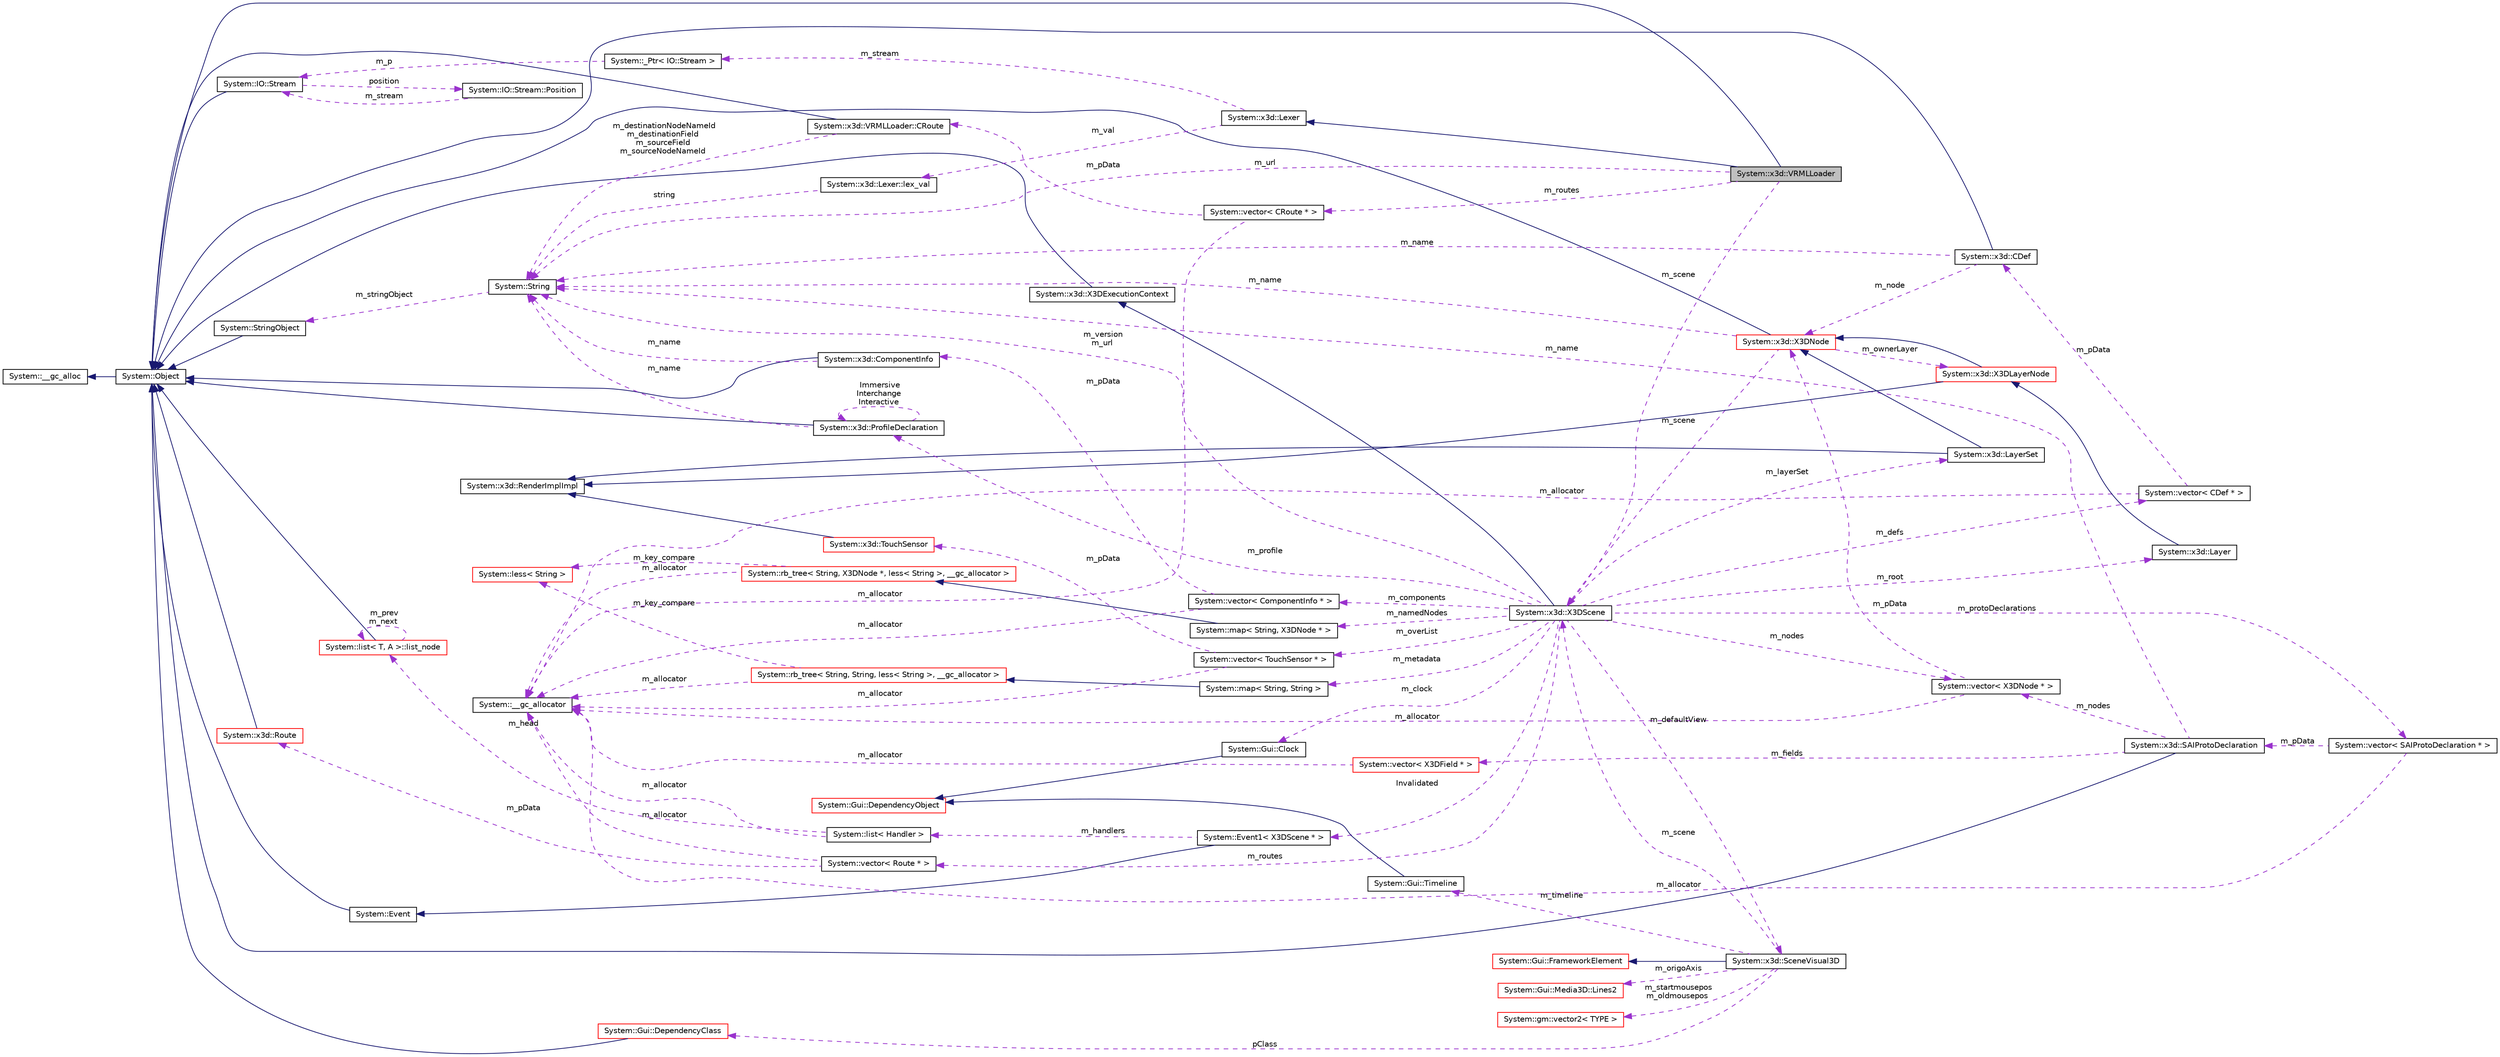 digraph G
{
  edge [fontname="Helvetica",fontsize="10",labelfontname="Helvetica",labelfontsize="10"];
  node [fontname="Helvetica",fontsize="10",shape=record];
  rankdir="LR";
  Node1 [label="System::x3d::VRMLLoader",height=0.2,width=0.4,color="black", fillcolor="grey75", style="filled" fontcolor="black"];
  Node2 -> Node1 [dir="back",color="midnightblue",fontsize="10",style="solid",fontname="Helvetica"];
  Node2 [label="System::Object",height=0.2,width=0.4,color="black", fillcolor="white", style="filled",URL="$class_system_1_1_object.html"];
  Node3 -> Node2 [dir="back",color="midnightblue",fontsize="10",style="solid",fontname="Helvetica"];
  Node3 [label="System::__gc_alloc",height=0.2,width=0.4,color="black", fillcolor="white", style="filled",URL="$class_system_1_1____gc__alloc.html"];
  Node4 -> Node1 [dir="back",color="midnightblue",fontsize="10",style="solid",fontname="Helvetica"];
  Node4 [label="System::x3d::Lexer",height=0.2,width=0.4,color="black", fillcolor="white", style="filled",URL="$class_system_1_1x3d_1_1_lexer.html"];
  Node5 -> Node4 [dir="back",color="darkorchid3",fontsize="10",style="dashed",label=" m_val" ,fontname="Helvetica"];
  Node5 [label="System::x3d::Lexer::lex_val",height=0.2,width=0.4,color="black", fillcolor="white", style="filled",URL="$struct_system_1_1x3d_1_1_lexer_1_1lex__val.html"];
  Node6 -> Node5 [dir="back",color="darkorchid3",fontsize="10",style="dashed",label=" string" ,fontname="Helvetica"];
  Node6 [label="System::String",height=0.2,width=0.4,color="black", fillcolor="white", style="filled",URL="$class_system_1_1_string.html"];
  Node7 -> Node6 [dir="back",color="darkorchid3",fontsize="10",style="dashed",label=" m_stringObject" ,fontname="Helvetica"];
  Node7 [label="System::StringObject",height=0.2,width=0.4,color="black", fillcolor="white", style="filled",URL="$class_system_1_1_string_object.html"];
  Node2 -> Node7 [dir="back",color="midnightblue",fontsize="10",style="solid",fontname="Helvetica"];
  Node8 -> Node4 [dir="back",color="darkorchid3",fontsize="10",style="dashed",label=" m_stream" ,fontname="Helvetica"];
  Node8 [label="System::_Ptr\< IO::Stream \>",height=0.2,width=0.4,color="black", fillcolor="white", style="filled",URL="$class_system_1_1___ptr.html"];
  Node9 -> Node8 [dir="back",color="darkorchid3",fontsize="10",style="dashed",label=" m_p" ,fontname="Helvetica"];
  Node9 [label="System::IO::Stream",height=0.2,width=0.4,color="black", fillcolor="white", style="filled",URL="$class_system_1_1_i_o_1_1_stream.html"];
  Node2 -> Node9 [dir="back",color="midnightblue",fontsize="10",style="solid",fontname="Helvetica"];
  Node10 -> Node9 [dir="back",color="darkorchid3",fontsize="10",style="dashed",label=" position" ,fontname="Helvetica"];
  Node10 [label="System::IO::Stream::Position",height=0.2,width=0.4,color="black", fillcolor="white", style="filled",URL="$class_system_1_1_i_o_1_1_stream_1_1_position.html"];
  Node9 -> Node10 [dir="back",color="darkorchid3",fontsize="10",style="dashed",label=" m_stream" ,fontname="Helvetica"];
  Node11 -> Node1 [dir="back",color="darkorchid3",fontsize="10",style="dashed",label=" m_scene" ,fontname="Helvetica"];
  Node11 [label="System::x3d::X3DScene",height=0.2,width=0.4,color="black", fillcolor="white", style="filled",URL="$class_system_1_1x3d_1_1_x3_d_scene.html"];
  Node12 -> Node11 [dir="back",color="midnightblue",fontsize="10",style="solid",fontname="Helvetica"];
  Node12 [label="System::x3d::X3DExecutionContext",height=0.2,width=0.4,color="black", fillcolor="white", style="filled",URL="$class_system_1_1x3d_1_1_x3_d_execution_context.html"];
  Node2 -> Node12 [dir="back",color="midnightblue",fontsize="10",style="solid",fontname="Helvetica"];
  Node13 -> Node11 [dir="back",color="darkorchid3",fontsize="10",style="dashed",label=" m_defs" ,fontname="Helvetica"];
  Node13 [label="System::vector\< CDef * \>",height=0.2,width=0.4,color="black", fillcolor="white", style="filled",URL="$class_system_1_1vector.html"];
  Node14 -> Node13 [dir="back",color="darkorchid3",fontsize="10",style="dashed",label=" m_allocator" ,fontname="Helvetica"];
  Node14 [label="System::__gc_allocator",height=0.2,width=0.4,color="black", fillcolor="white", style="filled",URL="$class_system_1_1____gc__allocator.html"];
  Node15 -> Node13 [dir="back",color="darkorchid3",fontsize="10",style="dashed",label=" m_pData" ,fontname="Helvetica"];
  Node15 [label="System::x3d::CDef",height=0.2,width=0.4,color="black", fillcolor="white", style="filled",URL="$class_system_1_1x3d_1_1_c_def.html"];
  Node2 -> Node15 [dir="back",color="midnightblue",fontsize="10",style="solid",fontname="Helvetica"];
  Node6 -> Node15 [dir="back",color="darkorchid3",fontsize="10",style="dashed",label=" m_name" ,fontname="Helvetica"];
  Node16 -> Node15 [dir="back",color="darkorchid3",fontsize="10",style="dashed",label=" m_node" ,fontname="Helvetica"];
  Node16 [label="System::x3d::X3DNode",height=0.2,width=0.4,color="red", fillcolor="white", style="filled",URL="$class_system_1_1x3d_1_1_x3_d_node.html"];
  Node2 -> Node16 [dir="back",color="midnightblue",fontsize="10",style="solid",fontname="Helvetica"];
  Node17 -> Node16 [dir="back",color="darkorchid3",fontsize="10",style="dashed",label=" m_ownerLayer" ,fontname="Helvetica"];
  Node17 [label="System::x3d::X3DLayerNode",height=0.2,width=0.4,color="red", fillcolor="white", style="filled",URL="$class_system_1_1x3d_1_1_x3_d_layer_node.html"];
  Node16 -> Node17 [dir="back",color="midnightblue",fontsize="10",style="solid",fontname="Helvetica"];
  Node18 -> Node17 [dir="back",color="midnightblue",fontsize="10",style="solid",fontname="Helvetica"];
  Node18 [label="System::x3d::RenderImplImpl",height=0.2,width=0.4,color="black", fillcolor="white", style="filled",URL="$class_system_1_1x3d_1_1_render_impl_impl.html"];
  Node11 -> Node16 [dir="back",color="darkorchid3",fontsize="10",style="dashed",label=" m_scene" ,fontname="Helvetica"];
  Node6 -> Node16 [dir="back",color="darkorchid3",fontsize="10",style="dashed",label=" m_name" ,fontname="Helvetica"];
  Node19 -> Node11 [dir="back",color="darkorchid3",fontsize="10",style="dashed",label=" m_protoDeclarations" ,fontname="Helvetica"];
  Node19 [label="System::vector\< SAIProtoDeclaration * \>",height=0.2,width=0.4,color="black", fillcolor="white", style="filled",URL="$class_system_1_1vector.html"];
  Node14 -> Node19 [dir="back",color="darkorchid3",fontsize="10",style="dashed",label=" m_allocator" ,fontname="Helvetica"];
  Node20 -> Node19 [dir="back",color="darkorchid3",fontsize="10",style="dashed",label=" m_pData" ,fontname="Helvetica"];
  Node20 [label="System::x3d::SAIProtoDeclaration",height=0.2,width=0.4,color="black", fillcolor="white", style="filled",URL="$class_system_1_1x3d_1_1_s_a_i_proto_declaration.html"];
  Node2 -> Node20 [dir="back",color="midnightblue",fontsize="10",style="solid",fontname="Helvetica"];
  Node21 -> Node20 [dir="back",color="darkorchid3",fontsize="10",style="dashed",label=" m_fields" ,fontname="Helvetica"];
  Node21 [label="System::vector\< X3DField * \>",height=0.2,width=0.4,color="red", fillcolor="white", style="filled",URL="$class_system_1_1vector.html"];
  Node14 -> Node21 [dir="back",color="darkorchid3",fontsize="10",style="dashed",label=" m_allocator" ,fontname="Helvetica"];
  Node22 -> Node20 [dir="back",color="darkorchid3",fontsize="10",style="dashed",label=" m_nodes" ,fontname="Helvetica"];
  Node22 [label="System::vector\< X3DNode * \>",height=0.2,width=0.4,color="black", fillcolor="white", style="filled",URL="$class_system_1_1vector.html"];
  Node14 -> Node22 [dir="back",color="darkorchid3",fontsize="10",style="dashed",label=" m_allocator" ,fontname="Helvetica"];
  Node16 -> Node22 [dir="back",color="darkorchid3",fontsize="10",style="dashed",label=" m_pData" ,fontname="Helvetica"];
  Node6 -> Node20 [dir="back",color="darkorchid3",fontsize="10",style="dashed",label=" m_name" ,fontname="Helvetica"];
  Node23 -> Node11 [dir="back",color="darkorchid3",fontsize="10",style="dashed",label=" Invalidated" ,fontname="Helvetica"];
  Node23 [label="System::Event1\< X3DScene * \>",height=0.2,width=0.4,color="black", fillcolor="white", style="filled",URL="$class_system_1_1_event1.html"];
  Node24 -> Node23 [dir="back",color="midnightblue",fontsize="10",style="solid",fontname="Helvetica"];
  Node24 [label="System::Event",height=0.2,width=0.4,color="black", fillcolor="white", style="filled",URL="$class_system_1_1_event.html"];
  Node2 -> Node24 [dir="back",color="midnightblue",fontsize="10",style="solid",fontname="Helvetica"];
  Node25 -> Node23 [dir="back",color="darkorchid3",fontsize="10",style="dashed",label=" m_handlers" ,fontname="Helvetica"];
  Node25 [label="System::list\< Handler \>",height=0.2,width=0.4,color="black", fillcolor="white", style="filled",URL="$class_system_1_1list.html"];
  Node14 -> Node25 [dir="back",color="darkorchid3",fontsize="10",style="dashed",label=" m_allocator" ,fontname="Helvetica"];
  Node26 -> Node25 [dir="back",color="darkorchid3",fontsize="10",style="dashed",label=" m_head" ,fontname="Helvetica"];
  Node26 [label="System::list\< T, A \>::list_node",height=0.2,width=0.4,color="red", fillcolor="white", style="filled",URL="$class_system_1_1list_1_1list__node.html"];
  Node2 -> Node26 [dir="back",color="midnightblue",fontsize="10",style="solid",fontname="Helvetica"];
  Node26 -> Node26 [dir="back",color="darkorchid3",fontsize="10",style="dashed",label=" m_prev\nm_next" ,fontname="Helvetica"];
  Node27 -> Node11 [dir="back",color="darkorchid3",fontsize="10",style="dashed",label=" m_namedNodes" ,fontname="Helvetica"];
  Node27 [label="System::map\< String, X3DNode * \>",height=0.2,width=0.4,color="black", fillcolor="white", style="filled",URL="$class_system_1_1map.html"];
  Node28 -> Node27 [dir="back",color="midnightblue",fontsize="10",style="solid",fontname="Helvetica"];
  Node28 [label="System::rb_tree\< String, X3DNode *, less\< String \>, __gc_allocator \>",height=0.2,width=0.4,color="red", fillcolor="white", style="filled",URL="$class_system_1_1rb__tree.html"];
  Node14 -> Node28 [dir="back",color="darkorchid3",fontsize="10",style="dashed",label=" m_allocator" ,fontname="Helvetica"];
  Node29 -> Node28 [dir="back",color="darkorchid3",fontsize="10",style="dashed",label=" m_key_compare" ,fontname="Helvetica"];
  Node29 [label="System::less\< String \>",height=0.2,width=0.4,color="red", fillcolor="white", style="filled",URL="$class_system_1_1less_3_01_string_01_4.html"];
  Node30 -> Node11 [dir="back",color="darkorchid3",fontsize="10",style="dashed",label=" m_clock" ,fontname="Helvetica"];
  Node30 [label="System::Gui::Clock",height=0.2,width=0.4,color="black", fillcolor="white", style="filled",URL="$class_system_1_1_gui_1_1_clock.html"];
  Node31 -> Node30 [dir="back",color="midnightblue",fontsize="10",style="solid",fontname="Helvetica"];
  Node31 [label="System::Gui::DependencyObject",height=0.2,width=0.4,color="red", fillcolor="white", style="filled",URL="$class_system_1_1_gui_1_1_dependency_object.html"];
  Node22 -> Node11 [dir="back",color="darkorchid3",fontsize="10",style="dashed",label=" m_nodes" ,fontname="Helvetica"];
  Node32 -> Node11 [dir="back",color="darkorchid3",fontsize="10",style="dashed",label=" m_overList" ,fontname="Helvetica"];
  Node32 [label="System::vector\< TouchSensor * \>",height=0.2,width=0.4,color="black", fillcolor="white", style="filled",URL="$class_system_1_1vector.html"];
  Node14 -> Node32 [dir="back",color="darkorchid3",fontsize="10",style="dashed",label=" m_allocator" ,fontname="Helvetica"];
  Node33 -> Node32 [dir="back",color="darkorchid3",fontsize="10",style="dashed",label=" m_pData" ,fontname="Helvetica"];
  Node33 [label="System::x3d::TouchSensor",height=0.2,width=0.4,color="red", fillcolor="white", style="filled",URL="$class_system_1_1x3d_1_1_touch_sensor.html"];
  Node18 -> Node33 [dir="back",color="midnightblue",fontsize="10",style="solid",fontname="Helvetica"];
  Node34 -> Node11 [dir="back",color="darkorchid3",fontsize="10",style="dashed",label=" m_metadata" ,fontname="Helvetica"];
  Node34 [label="System::map\< String, String \>",height=0.2,width=0.4,color="black", fillcolor="white", style="filled",URL="$class_system_1_1map.html"];
  Node35 -> Node34 [dir="back",color="midnightblue",fontsize="10",style="solid",fontname="Helvetica"];
  Node35 [label="System::rb_tree\< String, String, less\< String \>, __gc_allocator \>",height=0.2,width=0.4,color="red", fillcolor="white", style="filled",URL="$class_system_1_1rb__tree.html"];
  Node14 -> Node35 [dir="back",color="darkorchid3",fontsize="10",style="dashed",label=" m_allocator" ,fontname="Helvetica"];
  Node29 -> Node35 [dir="back",color="darkorchid3",fontsize="10",style="dashed",label=" m_key_compare" ,fontname="Helvetica"];
  Node36 -> Node11 [dir="back",color="darkorchid3",fontsize="10",style="dashed",label=" m_routes" ,fontname="Helvetica"];
  Node36 [label="System::vector\< Route * \>",height=0.2,width=0.4,color="black", fillcolor="white", style="filled",URL="$class_system_1_1vector.html"];
  Node14 -> Node36 [dir="back",color="darkorchid3",fontsize="10",style="dashed",label=" m_allocator" ,fontname="Helvetica"];
  Node37 -> Node36 [dir="back",color="darkorchid3",fontsize="10",style="dashed",label=" m_pData" ,fontname="Helvetica"];
  Node37 [label="System::x3d::Route",height=0.2,width=0.4,color="red", fillcolor="white", style="filled",URL="$class_system_1_1x3d_1_1_route.html"];
  Node2 -> Node37 [dir="back",color="midnightblue",fontsize="10",style="solid",fontname="Helvetica"];
  Node6 -> Node11 [dir="back",color="darkorchid3",fontsize="10",style="dashed",label=" m_version\nm_url" ,fontname="Helvetica"];
  Node38 -> Node11 [dir="back",color="darkorchid3",fontsize="10",style="dashed",label=" m_profile" ,fontname="Helvetica"];
  Node38 [label="System::x3d::ProfileDeclaration",height=0.2,width=0.4,color="black", fillcolor="white", style="filled",URL="$class_system_1_1x3d_1_1_profile_declaration.html"];
  Node2 -> Node38 [dir="back",color="midnightblue",fontsize="10",style="solid",fontname="Helvetica"];
  Node6 -> Node38 [dir="back",color="darkorchid3",fontsize="10",style="dashed",label=" m_name" ,fontname="Helvetica"];
  Node38 -> Node38 [dir="back",color="darkorchid3",fontsize="10",style="dashed",label=" Immersive\nInterchange\nInteractive" ,fontname="Helvetica"];
  Node39 -> Node11 [dir="back",color="darkorchid3",fontsize="10",style="dashed",label=" m_defaultView" ,fontname="Helvetica"];
  Node39 [label="System::x3d::SceneVisual3D",height=0.2,width=0.4,color="black", fillcolor="white", style="filled",URL="$class_system_1_1x3d_1_1_scene_visual3_d.html"];
  Node40 -> Node39 [dir="back",color="midnightblue",fontsize="10",style="solid",fontname="Helvetica"];
  Node40 [label="System::Gui::FrameworkElement",height=0.2,width=0.4,color="red", fillcolor="white", style="filled",URL="$class_system_1_1_gui_1_1_framework_element.html"];
  Node41 -> Node39 [dir="back",color="darkorchid3",fontsize="10",style="dashed",label=" pClass" ,fontname="Helvetica"];
  Node41 [label="System::Gui::DependencyClass",height=0.2,width=0.4,color="red", fillcolor="white", style="filled",URL="$class_system_1_1_gui_1_1_dependency_class.html"];
  Node2 -> Node41 [dir="back",color="midnightblue",fontsize="10",style="solid",fontname="Helvetica"];
  Node42 -> Node39 [dir="back",color="darkorchid3",fontsize="10",style="dashed",label=" m_startmousepos\nm_oldmousepos" ,fontname="Helvetica"];
  Node42 [label="System::gm::vector2\< TYPE \>",height=0.2,width=0.4,color="red", fillcolor="white", style="filled",URL="$class_system_1_1gm_1_1vector2.html"];
  Node43 -> Node39 [dir="back",color="darkorchid3",fontsize="10",style="dashed",label=" m_timeline" ,fontname="Helvetica"];
  Node43 [label="System::Gui::Timeline",height=0.2,width=0.4,color="black", fillcolor="white", style="filled",URL="$class_system_1_1_gui_1_1_timeline.html"];
  Node31 -> Node43 [dir="back",color="midnightblue",fontsize="10",style="solid",fontname="Helvetica"];
  Node44 -> Node39 [dir="back",color="darkorchid3",fontsize="10",style="dashed",label=" m_origoAxis" ,fontname="Helvetica"];
  Node44 [label="System::Gui::Media3D::Lines2",height=0.2,width=0.4,color="red", fillcolor="white", style="filled",URL="$class_system_1_1_gui_1_1_media3_d_1_1_lines2.html"];
  Node11 -> Node39 [dir="back",color="darkorchid3",fontsize="10",style="dashed",label=" m_scene" ,fontname="Helvetica"];
  Node45 -> Node11 [dir="back",color="darkorchid3",fontsize="10",style="dashed",label=" m_layerSet" ,fontname="Helvetica"];
  Node45 [label="System::x3d::LayerSet",height=0.2,width=0.4,color="black", fillcolor="white", style="filled",URL="$class_system_1_1x3d_1_1_layer_set.html"];
  Node16 -> Node45 [dir="back",color="midnightblue",fontsize="10",style="solid",fontname="Helvetica"];
  Node18 -> Node45 [dir="back",color="midnightblue",fontsize="10",style="solid",fontname="Helvetica"];
  Node46 -> Node11 [dir="back",color="darkorchid3",fontsize="10",style="dashed",label=" m_components" ,fontname="Helvetica"];
  Node46 [label="System::vector\< ComponentInfo * \>",height=0.2,width=0.4,color="black", fillcolor="white", style="filled",URL="$class_system_1_1vector.html"];
  Node14 -> Node46 [dir="back",color="darkorchid3",fontsize="10",style="dashed",label=" m_allocator" ,fontname="Helvetica"];
  Node47 -> Node46 [dir="back",color="darkorchid3",fontsize="10",style="dashed",label=" m_pData" ,fontname="Helvetica"];
  Node47 [label="System::x3d::ComponentInfo",height=0.2,width=0.4,color="black", fillcolor="white", style="filled",URL="$class_system_1_1x3d_1_1_component_info.html"];
  Node2 -> Node47 [dir="back",color="midnightblue",fontsize="10",style="solid",fontname="Helvetica"];
  Node6 -> Node47 [dir="back",color="darkorchid3",fontsize="10",style="dashed",label=" m_name" ,fontname="Helvetica"];
  Node48 -> Node11 [dir="back",color="darkorchid3",fontsize="10",style="dashed",label=" m_root" ,fontname="Helvetica"];
  Node48 [label="System::x3d::Layer",height=0.2,width=0.4,color="black", fillcolor="white", style="filled",URL="$class_system_1_1x3d_1_1_layer.html"];
  Node17 -> Node48 [dir="back",color="midnightblue",fontsize="10",style="solid",fontname="Helvetica"];
  Node6 -> Node1 [dir="back",color="darkorchid3",fontsize="10",style="dashed",label=" m_url" ,fontname="Helvetica"];
  Node49 -> Node1 [dir="back",color="darkorchid3",fontsize="10",style="dashed",label=" m_routes" ,fontname="Helvetica"];
  Node49 [label="System::vector\< CRoute * \>",height=0.2,width=0.4,color="black", fillcolor="white", style="filled",URL="$class_system_1_1vector.html"];
  Node14 -> Node49 [dir="back",color="darkorchid3",fontsize="10",style="dashed",label=" m_allocator" ,fontname="Helvetica"];
  Node50 -> Node49 [dir="back",color="darkorchid3",fontsize="10",style="dashed",label=" m_pData" ,fontname="Helvetica"];
  Node50 [label="System::x3d::VRMLLoader::CRoute",height=0.2,width=0.4,color="black", fillcolor="white", style="filled",URL="$class_system_1_1x3d_1_1_v_r_m_l_loader_1_1_c_route.html"];
  Node2 -> Node50 [dir="back",color="midnightblue",fontsize="10",style="solid",fontname="Helvetica"];
  Node6 -> Node50 [dir="back",color="darkorchid3",fontsize="10",style="dashed",label=" m_destinationNodeNameId\nm_destinationField\nm_sourceField\nm_sourceNodeNameId" ,fontname="Helvetica"];
}
